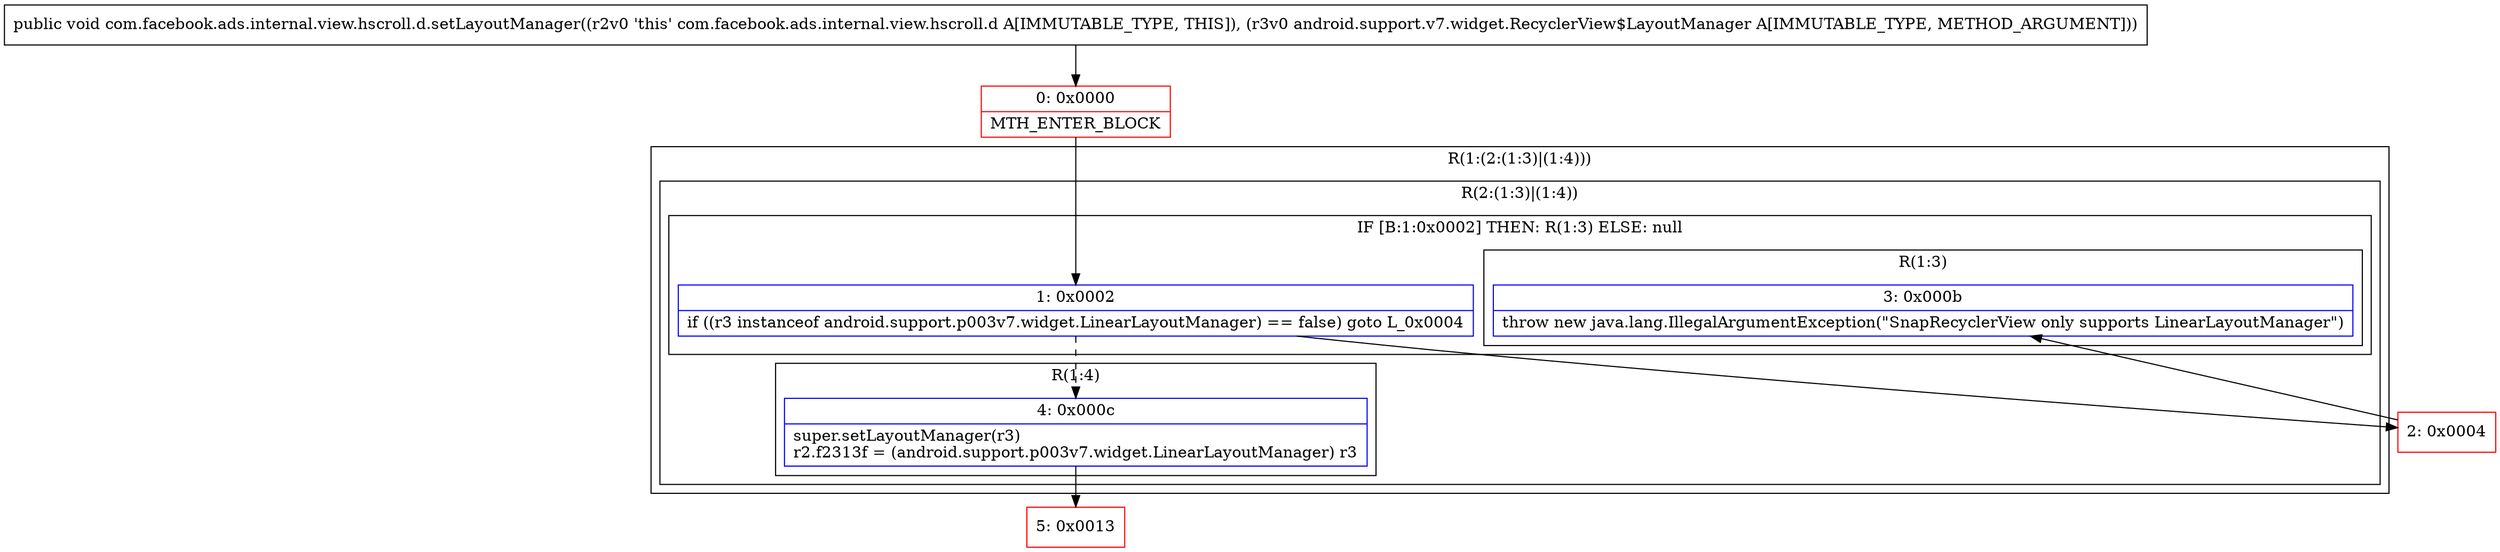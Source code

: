 digraph "CFG forcom.facebook.ads.internal.view.hscroll.d.setLayoutManager(Landroid\/support\/v7\/widget\/RecyclerView$LayoutManager;)V" {
subgraph cluster_Region_520856285 {
label = "R(1:(2:(1:3)|(1:4)))";
node [shape=record,color=blue];
subgraph cluster_Region_180401874 {
label = "R(2:(1:3)|(1:4))";
node [shape=record,color=blue];
subgraph cluster_IfRegion_365468880 {
label = "IF [B:1:0x0002] THEN: R(1:3) ELSE: null";
node [shape=record,color=blue];
Node_1 [shape=record,label="{1\:\ 0x0002|if ((r3 instanceof android.support.p003v7.widget.LinearLayoutManager) == false) goto L_0x0004\l}"];
subgraph cluster_Region_24898743 {
label = "R(1:3)";
node [shape=record,color=blue];
Node_3 [shape=record,label="{3\:\ 0x000b|throw new java.lang.IllegalArgumentException(\"SnapRecyclerView only supports LinearLayoutManager\")\l}"];
}
}
subgraph cluster_Region_1134869263 {
label = "R(1:4)";
node [shape=record,color=blue];
Node_4 [shape=record,label="{4\:\ 0x000c|super.setLayoutManager(r3)\lr2.f2313f = (android.support.p003v7.widget.LinearLayoutManager) r3\l}"];
}
}
}
Node_0 [shape=record,color=red,label="{0\:\ 0x0000|MTH_ENTER_BLOCK\l}"];
Node_2 [shape=record,color=red,label="{2\:\ 0x0004}"];
Node_5 [shape=record,color=red,label="{5\:\ 0x0013}"];
MethodNode[shape=record,label="{public void com.facebook.ads.internal.view.hscroll.d.setLayoutManager((r2v0 'this' com.facebook.ads.internal.view.hscroll.d A[IMMUTABLE_TYPE, THIS]), (r3v0 android.support.v7.widget.RecyclerView$LayoutManager A[IMMUTABLE_TYPE, METHOD_ARGUMENT])) }"];
MethodNode -> Node_0;
Node_1 -> Node_2;
Node_1 -> Node_4[style=dashed];
Node_4 -> Node_5;
Node_0 -> Node_1;
Node_2 -> Node_3;
}


